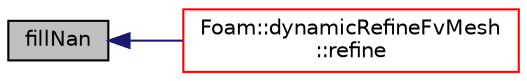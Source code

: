 digraph "fillNan"
{
  bgcolor="transparent";
  edge [fontname="Helvetica",fontsize="10",labelfontname="Helvetica",labelfontsize="10"];
  node [fontname="Helvetica",fontsize="10",shape=record];
  rankdir="LR";
  Node1 [label="fillNan",height=0.2,width=0.4,color="black", fillcolor="grey75", style="filled", fontcolor="black"];
  Node1 -> Node2 [dir="back",color="midnightblue",fontsize="10",style="solid",fontname="Helvetica"];
  Node2 [label="Foam::dynamicRefineFvMesh\l::refine",height=0.2,width=0.4,color="red",URL="$a00606.html#a4cc059364e8fc86931758f25f0503d7e",tooltip="Refine cells. Update mesh and fields. "];
}
